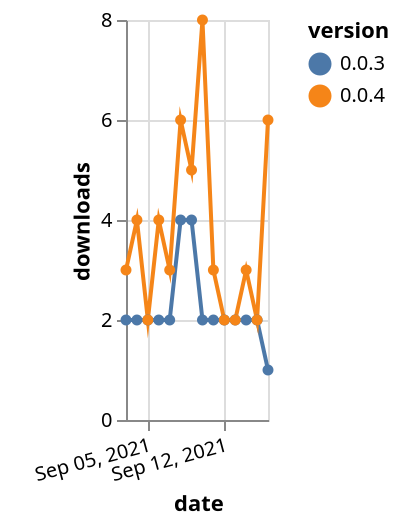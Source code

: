{"$schema": "https://vega.github.io/schema/vega-lite/v5.json", "description": "A simple bar chart with embedded data.", "data": {"values": [{"date": "2021-09-03", "total": 1963, "delta": 2, "version": "0.0.3"}, {"date": "2021-09-04", "total": 1965, "delta": 2, "version": "0.0.3"}, {"date": "2021-09-05", "total": 1967, "delta": 2, "version": "0.0.3"}, {"date": "2021-09-06", "total": 1969, "delta": 2, "version": "0.0.3"}, {"date": "2021-09-07", "total": 1971, "delta": 2, "version": "0.0.3"}, {"date": "2021-09-08", "total": 1975, "delta": 4, "version": "0.0.3"}, {"date": "2021-09-09", "total": 1979, "delta": 4, "version": "0.0.3"}, {"date": "2021-09-10", "total": 1981, "delta": 2, "version": "0.0.3"}, {"date": "2021-09-11", "total": 1983, "delta": 2, "version": "0.0.3"}, {"date": "2021-09-12", "total": 1985, "delta": 2, "version": "0.0.3"}, {"date": "2021-09-13", "total": 1987, "delta": 2, "version": "0.0.3"}, {"date": "2021-09-14", "total": 1989, "delta": 2, "version": "0.0.3"}, {"date": "2021-09-15", "total": 1991, "delta": 2, "version": "0.0.3"}, {"date": "2021-09-16", "total": 1992, "delta": 1, "version": "0.0.3"}, {"date": "2021-09-03", "total": 1197, "delta": 3, "version": "0.0.4"}, {"date": "2021-09-04", "total": 1201, "delta": 4, "version": "0.0.4"}, {"date": "2021-09-05", "total": 1203, "delta": 2, "version": "0.0.4"}, {"date": "2021-09-06", "total": 1207, "delta": 4, "version": "0.0.4"}, {"date": "2021-09-07", "total": 1210, "delta": 3, "version": "0.0.4"}, {"date": "2021-09-08", "total": 1216, "delta": 6, "version": "0.0.4"}, {"date": "2021-09-09", "total": 1221, "delta": 5, "version": "0.0.4"}, {"date": "2021-09-10", "total": 1229, "delta": 8, "version": "0.0.4"}, {"date": "2021-09-11", "total": 1232, "delta": 3, "version": "0.0.4"}, {"date": "2021-09-12", "total": 1234, "delta": 2, "version": "0.0.4"}, {"date": "2021-09-13", "total": 1236, "delta": 2, "version": "0.0.4"}, {"date": "2021-09-14", "total": 1239, "delta": 3, "version": "0.0.4"}, {"date": "2021-09-15", "total": 1241, "delta": 2, "version": "0.0.4"}, {"date": "2021-09-16", "total": 1247, "delta": 6, "version": "0.0.4"}]}, "width": "container", "mark": {"type": "line", "point": {"filled": true}}, "encoding": {"x": {"field": "date", "type": "temporal", "timeUnit": "yearmonthdate", "title": "date", "axis": {"labelAngle": -15}}, "y": {"field": "delta", "type": "quantitative", "title": "downloads"}, "color": {"field": "version", "type": "nominal"}, "tooltip": {"field": "delta"}}}